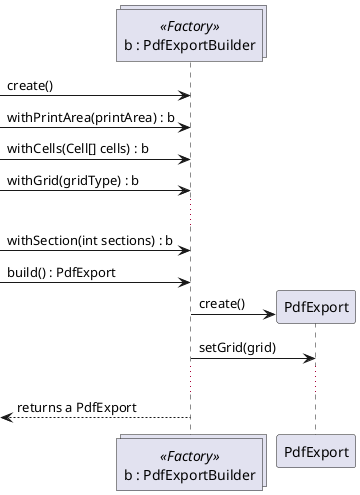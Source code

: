 @startuml PdfExportBuilder_SD.png

collections "b : PdfExportBuilder" as builder <<Factory>>
participant PdfExport as pdf <<<Entity>>

create builder
-> builder : create()
 -> builder : withPrintArea(printArea) : b
 -> builder : withCells(Cell[] cells) : b
 -> builder : withGrid(gridType) : b
...
 -> builder : withSection(int sections) : b
-> builder : build() : PdfExport
create pdf
builder -> pdf : create()
builder -> pdf : setGrid(grid)
...
<-- builder : returns a PdfExport

@enduml